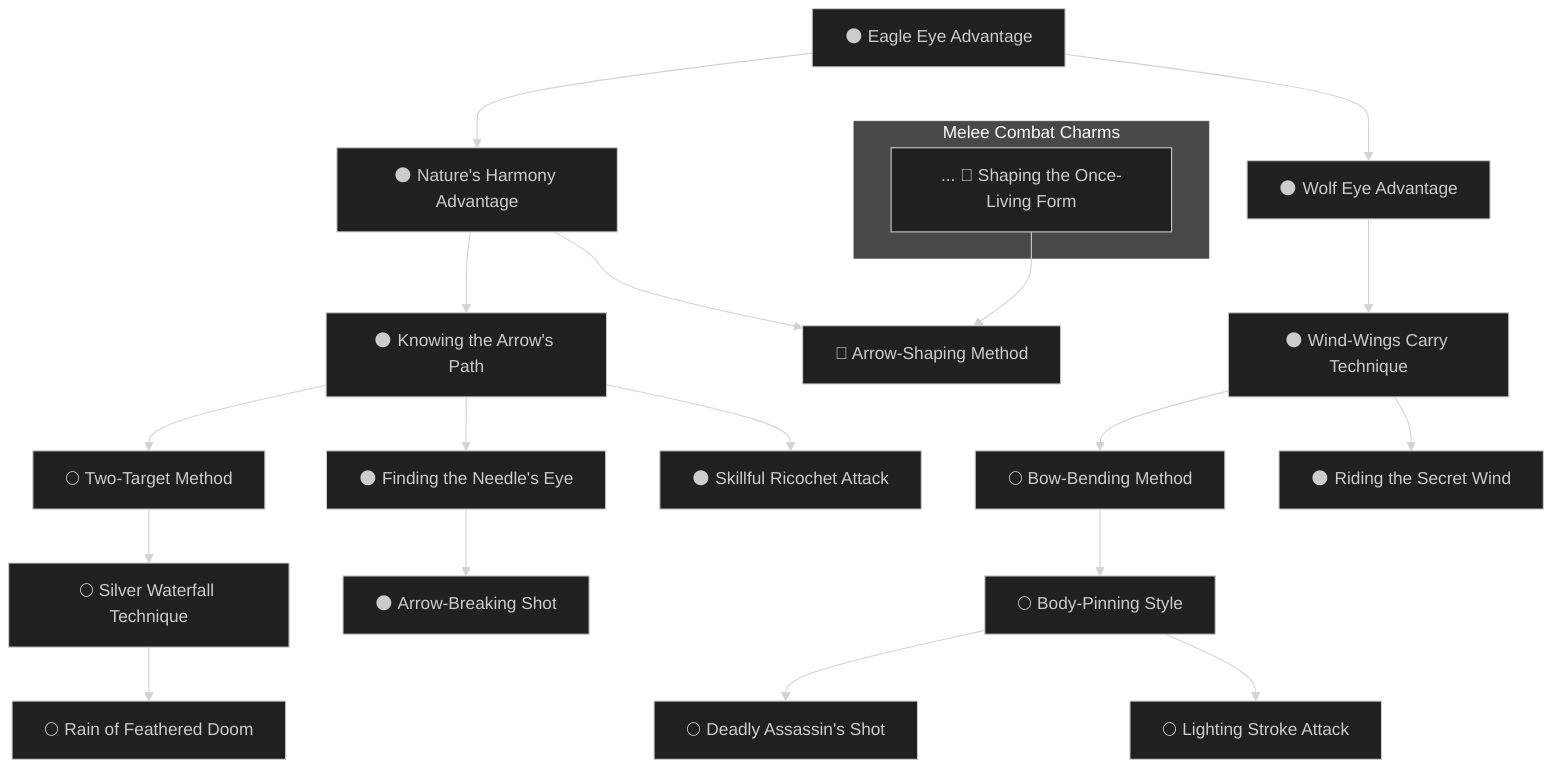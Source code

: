 ---
config:
  theme: dark
---
flowchart TB

    eagle_eye_advantage["🌑 Eagle Eye Advantage"]
    click eagle_eye_advantage callback "
        Eagle Eye Advantage<br>
        <br>
        Cost: 2 motes per die<br>
        Duration: Instant<br>
        Type: Supplemental<br>
        Minimum Perception: 2<br>
        Minimum Essence: 1<br>
        Prerequisite Charms: None<br>
        <br>
        A Lunar Exalted can use this Charm to sharpen his
        hand-eye coordination, making it easier to strike ranged
        targets. Careful observers (a reflexive Perception +
        Awareness roll, difficulty 3) will notice a change in the
        Lunar's eyes — they take on an avian aspect - but
        otherwise, his form is unchanged. When making an
        Archery or Thrown attack against a ranged target, the
        Lunar may convert attack dice into automatic successes.
        He may not, however, purchase more successes than his
        Dexterity score.
        "

    natures_harmony_advantage["🌑 Nature's Harmony Advantage"]
    eagle_eye_advantage --> natures_harmony_advantage
    click natures_harmony_advantage callback "
        Nature's Harmony Advantage<br>
        <br>
        Cost: 3 motes<br>
        Duration: Instant<br>
        Type: Supplemental<br>
        Minimum Perception: 3<br>
        Minimum Essence: 2<br>
        Prerequisite Charms: Eagle Eye Advantage<br>
        <br>
        By listening to his animal instincts, a Lunar can
        compensate for adverse environmental effects such as
        wind and rain on the flight path of his missile. The arrow
        always flies true, allowing the Exalt to ignore all environmental
        penalties during an Archery or Thrown attack.
        Nature's Harmony Advantage does not compensate for
        reduced visibility and must be included in a Combo with
        the Wolf Eye Advantage if the Lunar is to avoid all
        environmental penalties for ranged attacks.
        "

    knowing_the_arrows_path["🌑 Knowing the Arrow's Path"]
    natures_harmony_advantage --> knowing_the_arrows_path
    click knowing_the_arrows_path callback "
        Knowing the Arrow's Path<br>
        <br>
        Cost: 3 motes<br>
        Duration: Instant<br>
        Type: Supplemental<br>
        Minimum Perception: 3<br>
        Minimum Essence: 2<br>
        Prerequisite Charms: Nature's Harmony Advantage<br>
        <br>
        Cover is a target's best defense against missile attacks,
        but the preternaturally enhanced senses and reflexes
        of the Lunar Exalted can degrade its effectiveness. Using
        Knowing the Arrow's Path allows the Lunar to ignore
        cover penalties, including those of a shield, when firing
        at an opponent.
        "

    two_target_method["🌕 Two-Target Method"]
    knowing_the_arrows_path --> two_target_method
    click two_target_method callback "
        Two-Target Method<br>
        <br>
        Cost: 3 motes<br>
        Duration: Instant<br>
        Type: Extra action<br>
        Minimum Dexterity: 3<br>
        Minimum Essence: 2<br>
        Prerequisite Charms: Knowing the Arrow's Path<br>
        <br>
        By using his Essence to alter the arrow's flight, a
        Lunar can attack two targets with a single arrow, usually
        by shooting through the first target into the second. Both
        victims must be within two yards of each other. The
        Lunar's player makes a single Archery + Dexterity attack
        roll. If it succeeds, the successes are split as equally as
        possible between the two targets, who each may attempt
        to parry or dodge the attack as normal. If the Lunar's
        player rolls only one success, he picks who he attacks.
        Regardless of how the attack is described, determine the
        arrow's damage normally against target hit (i.e., arrows
        boosted by this Charm are not &quot;slowed down&quot; by passing
        through the chest of the first target, beyond dividing the
        successes of the attack).
        "

    silver_waterfall_technique["🌕 Silver Waterfall Technique"]
    two_target_method --> silver_waterfall_technique
    click silver_waterfall_technique callback "
        Silver Waterfall Technique<br>
        <br>
        Cost: 3 motes per attack + 1 Willpower<br>
        Duration: Instant<br>
        Type: Extra action<br>
        Minimum Dexterity: 4<br>
        Minimum Essence: 2<br>
        Prerequisite Charms: Two-Target Method<br>
        <br>
        Shifting her body to give it an efficient, fluid grace,
        a Lunar archer can load and fire her bow with preternatural
        speed. For every 3 motes spent activating the Charm,
        the Lunar can make an additional Thrown or Archery
        attack, which may be at her first target or at any other
        target in range. The player must declare the number of
        attacks the Lunar is making before paying to activate the
        Charm. The player cannot buy more extra attacks than
        her character's permanent Essence Trait, nor can she buy
        more extra actions than (the initiative on which the
        character activated this Charm ÷ 3, rounded down).
        This normally means (the character's initiative + 3), but
        Lunars who hold their action and then invoke this
        Charm may lose extra actions. Each attack uses the
        character's full dice pool. The character cannot make an
        attack unless she has the ammunition to do so.
        "

    rain_of_feathered_doom["🌕 Rain of Feathered Doom"]
    silver_waterfall_technique --> rain_of_feathered_doom
    click rain_of_feathered_doom callback "
        Rain of Feathered Doom<br>
        <br>
        Cost: 2 motes per target<br>
        Duration: Instant<br>
        Type: Extra action<br>
        Minimum Dexterity: 5<br>
        Minimum Essence: 3<br>
        Prerequisite Charms: Silver Waterfall Technique<br>
        <br>
        Using this Charm to speed his drawing and firing,
        the Lunar can loft a series of arrows before the first has
        hit its target. Unlike regular shots, which are aimed at
        an individual, the Rain of Feathered Doom targets an
        area. The Lunar may fire as many arrows as (his
        Dexterity x the rate of the bow), subject to the number
        of arrows and motes of Essence available. For every
        two arrows fired, the Lunar may target a single individual,
        and each individual targeted costs 2 motes of
        Essence. All of the targets must be within (the Lunar's
        Dexterity) yards equal to of a center point picked by
        the Lunar. The targets do not gain the benefits of any
        movement or cover, so thick do the arrows fly. Make
        one attack roll, and apply it to all the targets, increasing
        the base difficulty of each attack by 1. Irrespective
        of the number of arrows fired, the Lunar may attack
        each target only once during the turn (the extra
        arrows are wasted).
        "

    finding_the_needles_eye["🌑 Finding the Needle's Eye"]
    knowing_the_arrows_path --> finding_the_needles_eye
    click finding_the_needles_eye callback "
        Finding the Needle's Eye<br>
        <br>
        Cost: 2 motes<br>
        Duration: Instant<br>
        Type: Reflexive<br>
        Minimum Perception: 4<br>
        Minimum Essence: 2<br>
        Prerequisite Charms: Knowing the Arrow's Path<br>
        <br>
        To an Exalt who can hit a dipping swallow at 100
        yards, striking a projectile in flight is only slightly more
        challenging. Using this Charm, the Lunar can attempt
        to deflect a ranged attack aimed at him by using a
        missile of his own. Toattempt this, the Lunar must have
        the bow and ammunition ready. The player makes a
        reflexive Dexterity + Archery or Thrown roll, with
        each success reducing the attacker's successes. If the
        Lunar's player rolls at least as many successes as the
        attacker's, the attack is disrupted in flight and causes no
        damage. If the Lunar's player does not equal or exceed
        the attacker's successes, then the attacker's successes
        are still reduced. This defense is only effective against
        ranged attacks, and the Lunar must expend one arrow
        per activation of this Charm.
        "

    arrow_breaking_shot["🌑 Arrow-Breaking Shot"]
    finding_the_needles_eye --> arrow_breaking_shot
    click arrow_breaking_shot callback "
        Arrow-Breaking Shot<br>
        <br>
        Cost: 3 motes<br>
        Duration: Instant<br>
        Type: Reflexive<br>
        Minimum Perception: 5<br>
        Minimum Essence: 3<br>
        Prerequisite Charms: Finding the Needle's Eye<br>
        <br>
        While Finding the Needle's Eye allows an Exalt to
        use arrows to defend himself from enemy missile
        attacks, protecting his allies is a more difficult task.
        Not only must he observe the path of projectiles
        inbound against multiple targets, but firing at those
        targets often requires him to hit a crossing target, not
        an issue when the Lunar himself was the target. The
        Arrow-Breaking Shot functions like Finding the
        Needle's Eye, save that that each deflection attempt
        costs more Essence and requires the number of successes
        to exceed those of the attacker for the deflection
        to be successful. As with Finding the Needle's Eye,
        above, the Charm can be used only against ranged
        attacks, and the Lunar must expend one arrow with
        each activation of the Charm.
        "

    skillful_ricochet_attack["🌑 Skillful Ricochet Attack"]
    knowing_the_arrows_path --> skillful_ricochet_attack
    click skillful_ricochet_attack callback "
        Skillful Ricochet Attack<br>
        <br>
        Cost: 3 motes<br>
        Duration: Instant<br>
        Type: Supplemental<br>
        Minimum Perception: 3<br>
        Minimum Essence: 2<br>
        Prerequisite Charms: Knowing the Arrow's Path<br>
        <br>
        Using this Charm, a Lunar can negate an opponent's
        cover by bouncing his missile off of several surfaces, his
        enhanced senses allowing him to calculate an unerring
        trajectory for a single Thrown or Archery attack. Each
        surface the missile must bounce off of to reach its target
        subtracts 1 from the attack's damage (meaning the
        character's Strength + the weapon's damage bonus). If
        the total damage reaches 0, the weapon's energy is spent,
        and it falls to the ground.
        "

    subgraph Melee Combat Charms
        shaping_the_once_living_form[... 🌙 Shaping the Once-Living Form]
    end

    arrow_shaping_method["🌙 Arrow-Shaping Method"]
    natures_harmony_advantage --> arrow_shaping_method
    shaping_the_once_living_form --> arrow_shaping_method
    click arrow_shaping_method callback "
        Arrow-Shaping Method<br>
        <br>
        Cost: 6 motes, 1 Willpower<br>
        Duration: One scene<br>
        Type: Simple<br>
        Minimum Manipulation: 4<br>
        Minimum Essence: 3<br>
        Prerequisite Charms: Shaping the Once-Living<br> Form, Nature's Harmony Advantage
        <br>
        So long as he is surrounded by raw materials — stones,
        twigs, bones, reeds, long blades of grass and the like — a
        Lunar will not run out of ammunition. Instead of drawing
        arrows from his quiver, the Lunar may instead pick up an
        appropriate piece of raw material — anything long and
        thin for arrows, and anything of roughly the correct shape
        for thrown weapons - and transform it into a missile
        suitable for firing from the bow or for throwing. The arrow
        retains the appearance of the raw material, but in the
        hands of the Lunar, it is a functional but non-magical item
        of that type. Only the Lunar can use weapons he has
        shaped. He can shape a maximum number of missiles equal
        to his Dexterity in a single turn and must use them within
        a number of turns equal to his Essence, for at the end of
        that time they revert to their raw form. Missiles embedded
        in their victims when they revert do an extra IL damage.
        "

    wolf_eye_advantage["🌑 Wolf Eye Advantage"]
    eagle_eye_advantage --> wolf_eye_advantage
    click wolf_eye_advantage callback "
        Wolf Eye Advantage<br>
        <br>
        Cost: 2 motes<br>
        Duration: Instant<br>
        Type: Supplemental<br>
        Minimum Perception: 2<br>
        Minimum Essence: 1<br>
        Prerequisite Charms: Eagle Eye Advantage<br>
        <br>
        By sharpening his senses, a Lunar can offset the
        disadvantage of poor visibility (but not for the effects of
        wind, rain and the like) on a missile's flight path. Activating
        this Charm allows the Lunar to treat visibility ranges
        as double their value for the purposes of a single Archery
        or Thrown attack. For example, on a foggy day the Lunar
        can attacks targets without penalty out to 20 yards and
        with +1 difficulty out to 60 yards. Furthermore, when
        using this Charm, a Lunar can make a blind attack out to
        200 yards and treats all night conditions as day (further
        including increasing visibility distances). See page 237 of
        Exalted for the visibility table.
        "

    wind_wings_carry_technique["🌑 Wind-Wings Carry Technique"]
    wolf_eye_advantage --> wind_wings_carry_technique
    click wind_wings_carry_technique callback "
        Wind-Wings Carry Technique<br>
        <br>
        Cost: 4 motes<br>
        Duration: Instant<br>
        Type: Supplemental<br>
        Minimum Perception: 3<br>
        Minimum Essence: 2<br>
        Prerequisite Charms: Wolf Eye Advantage<br>
        <br>
        Range is the main enemy of archers, but by enhancing
        his senses to observe the flows of Essence within the
        air, the Lunar can use them to steer the shot to the target.
        The Lunar can attack out to two times the weapon's
        listed range at -1 die and out to three times the weapon's
        range at only -2 dice. Additionally, a Lunar using this
        Charm can strike attack targets out to four times the
        weapon's range at -4 dice. The Charm confers no ben-
        efits to hitting small targets at shorter distances.
        "

    bow_bending_method["🌕 Bow-Bending Method"]
    wind_wings_carry_technique --> bow_bending_method
    click bow_bending_method callback "
        Bow-Bending Method<br>
        <br>
        Cost: 3 motes<br>
        Duration: Instant<br>
        Type: Reflexive<br>
        Minimum Strength: 3<br>
        Minimum Essence: 2<br>
        Prerequisite Charms: Wind-Wings Carry Technique<br>
        <br>
        All bows have a pull, and beyond this upper limit, the
        archer's strength has no appreciable effect, except perhaps
        to break the bow. Using this Charm to control his actions
        and Essence to reinforce the weapon, the Lunar can coax
        extra performance out of the bow. When firing, the Lunar's
        player must state the Strength the Lunar is using and can
        as much as double a bow's maximum Strength without
        harming the weapon. The player may increase the maximum
        Strength beyond double, but doing so requires him to
        make an immediate — before the shot is fired — reflexive
        Dexterity + Archery roll against a difficulty equal to the
        number of points by which he exceeded the weapon's
        maximum Strength. If he succeeds, the shot takes place as
        usual. If he fails, the bow breaks, and the Essence is wasted.
        If making multiple missile attacks, this Charm must be
        activated once for each shot, as usual for instant Charms.
        "

    body_pinning_style["🌕 Body-Pinning Style"]
    bow_bending_method --> body_pinning_style
    click body_pinning_style callback "
        Body-Pinning Style<br>
        <br>
        Cost: 3 motes<br>
        Duration: Instant<br>
        Type: Supplemental<br>
        Minimum Strength: 4<br>
        Minimum Essence: 2<br>
        Prerequisite Charms: Bow-Bending Method<br>
        <br>
        While the Bow Bending Method attempts to use
        brute force to increase archery damage, the Body-Pinning
        Style relies on precision targeting as can only be
        provided by someone with the body control of a Lunar
        Exalted. When rolling damage dice for an archery attack,
        count all 10s as two successes. The number of extra
        successes gained in this way cannot exceed the Lunar's
        unmodified Strength.
        "

    deadly_assassins_shot["🌕 Deadly Assassin's Shot"]
    body_pinning_style --> deadly_assassins_shot
    click deadly_assassins_shot callback "
        Deadly Assassin's Shot<br>
        <br>
        Cost: 3 motes per success<br>
        Duration: Instant<br>
        Type: Supplemental<br>
        Minimum Strength: 4<br>
        Minimum Essence: 3<br>
        Prerequisite Charms: Body-Pinning Style<br>
        <br>
        By allowing his subconscious mind control and by
        shaping his body to the needs of the shot, the Lunar can
        fire a truly devastating ranged attack at a single foe. The
        powerful Charm seems to give the arrow a bloodthirsty
        life of its own, its erratic path leaving jagged wounds and,
        occasionally, amputating limbs. Immediately after soak is
        applied, the Lunar can spend motes of Essence, with the
        mechanical effect of turning damage dice into automatic
        successes. The maximum number of automatic successes
        cannot exceed the Lunar's permanent Essence or the
        maximum Strength rating of the bow, whichever is lower.
        "

    lighting_stroke_attack["🌕 Lighting Stroke Attack"]
    body_pinning_style --> lighting_stroke_attack
    click lighting_stroke_attack callback "
        Lighting Stroke Attack<br>
        <br>
        Cost: 6 motes<br>
        Duration: Instant<br>
        Type: Supplemental<br>
        Minimum Strength: 5<br>
        Minimum Essence: 2<br>
        Prerequisite Charms: Body-Pinning Style<br>
        <br>
        Some attacks are so swift and powerful that the target
        doesn't see the blow coming and has no chance to avoid it.
        Ranged attacks incorporating the Lightning Stroke Attack
        exploit the Lunar's powers to this end, misdirecting
        the opponent's eye by warping limbs and the missile in
        flight. The attack is rolled normally, but the target cannot
        attempt to dodge or parry. Instead, she must rely on her
        soak to absorb the arrow's damage. The perfect defenses of
        the Solar Exalted, Charms such as Seven Shadow Evasion
        and Heavenly Guardian Defense, are proof against this
        attack, just as they are proof against all others.
        "

    riding_the_secret_wind["🌑 Riding the Secret Wind"]
    wind_wings_carry_technique --> riding_the_secret_wind
    click riding_the_secret_wind callback "
        Riding the Secret Wind<br>
        <br>
        Cost: 7 motes<br>
        Duration: Instant<br>
        Type: Simple<br>
        Minimum Perception: 4<br>
        Minimum Essence: 4<br>
        Prerequisite Charms: Wind-Wings Carry Technique<br>
        <br>
        By using this Charm, the Lunar can tap into the
        flows of Essence and the senses of beasts in the area
        to target any opponent within reach of his weapon.
        He may attack any target in range with a single
        Thrown or Archery attack, even if no direct line of
        sight exists between Lunar and target. As long as
        there is some unblocked route the missile could
        take to the target, it will attempt to strike the
        victim. The normal range penalties apply to the
        attack, but the target cannot claim any cover modifiers.
        The target may attempt to parry or dodge and
        soak the attack normally, though she is unlikely to
        be aware of it and, so, should probably check for
        blindside. Riding the Secret Wind cannot be included
        in a Combo with any Charms with automatic
        damage successes.
        "
